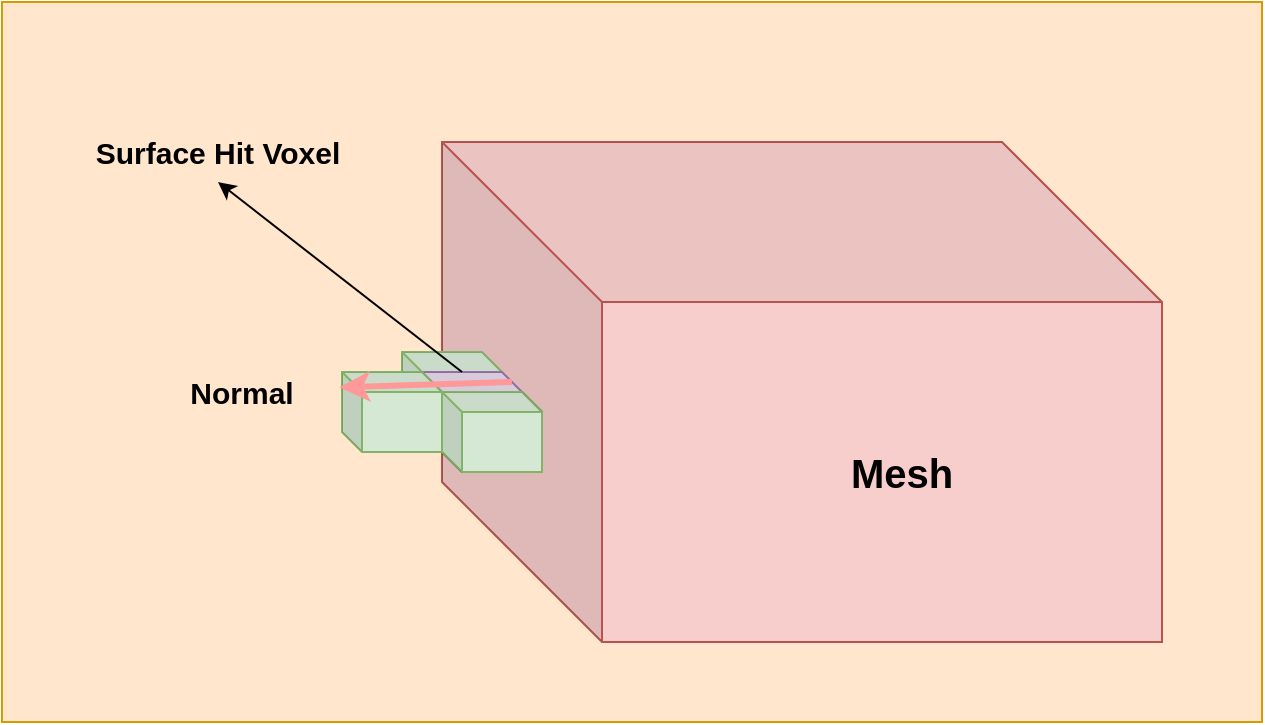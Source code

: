 <mxfile version="24.2.5" type="device">
  <diagram name="第 1 页" id="SsFmNWBRylDBSWi3VCQP">
    <mxGraphModel dx="2074" dy="1205" grid="1" gridSize="10" guides="1" tooltips="1" connect="1" arrows="1" fold="1" page="1" pageScale="1" pageWidth="827" pageHeight="1169" math="0" shadow="0">
      <root>
        <mxCell id="0" />
        <mxCell id="1" parent="0" />
        <mxCell id="v9XfCU0aPKug2swARkXn-10" value="" style="rounded=0;whiteSpace=wrap;html=1;fillColor=#ffe6cc;strokeColor=#d79b00;" vertex="1" parent="1">
          <mxGeometry x="330" y="340" width="630" height="360" as="geometry" />
        </mxCell>
        <mxCell id="v9XfCU0aPKug2swARkXn-1" value="" style="shape=cube;whiteSpace=wrap;html=1;boundedLbl=1;backgroundOutline=1;darkOpacity=0.05;darkOpacity2=0.1;size=80;fillColor=#f8cecc;strokeColor=#b85450;" vertex="1" parent="1">
          <mxGeometry x="550" y="410" width="360" height="250" as="geometry" />
        </mxCell>
        <mxCell id="v9XfCU0aPKug2swARkXn-2" value="" style="shape=cube;whiteSpace=wrap;html=1;boundedLbl=1;backgroundOutline=1;darkOpacity=0.05;darkOpacity2=0.1;size=10;fillColor=#d5e8d4;strokeColor=#82b366;" vertex="1" parent="1">
          <mxGeometry x="530" y="515" width="50" height="40" as="geometry" />
        </mxCell>
        <mxCell id="v9XfCU0aPKug2swARkXn-3" value="" style="shape=cube;whiteSpace=wrap;html=1;boundedLbl=1;backgroundOutline=1;darkOpacity=0.05;darkOpacity2=0.1;size=10;fillColor=#e1d5e7;strokeColor=#9673a6;" vertex="1" parent="1">
          <mxGeometry x="540" y="525" width="50" height="40" as="geometry" />
        </mxCell>
        <mxCell id="v9XfCU0aPKug2swARkXn-5" value="" style="shape=cube;whiteSpace=wrap;html=1;boundedLbl=1;backgroundOutline=1;darkOpacity=0.05;darkOpacity2=0.1;size=10;" vertex="1" parent="1">
          <mxGeometry x="550" y="535" width="50" height="40" as="geometry" />
        </mxCell>
        <mxCell id="v9XfCU0aPKug2swARkXn-6" value="" style="shape=cube;whiteSpace=wrap;html=1;boundedLbl=1;backgroundOutline=1;darkOpacity=0.05;darkOpacity2=0.1;size=10;fillColor=#d5e8d4;strokeColor=#82b366;" vertex="1" parent="1">
          <mxGeometry x="550" y="535" width="50" height="40" as="geometry" />
        </mxCell>
        <mxCell id="v9XfCU0aPKug2swARkXn-8" value="" style="shape=cube;whiteSpace=wrap;html=1;boundedLbl=1;backgroundOutline=1;darkOpacity=0.05;darkOpacity2=0.1;size=10;fillColor=#d5e8d4;strokeColor=#82b366;" vertex="1" parent="1">
          <mxGeometry x="500" y="525" width="50" height="40" as="geometry" />
        </mxCell>
        <mxCell id="v9XfCU0aPKug2swARkXn-11" value="&lt;b style=&quot;font-size: 20px;&quot;&gt;&lt;font style=&quot;font-size: 20px;&quot;&gt;Mesh&lt;/font&gt;&lt;/b&gt;" style="text;html=1;align=center;verticalAlign=middle;whiteSpace=wrap;rounded=0;fontSize=20;" vertex="1" parent="1">
          <mxGeometry x="720" y="550" width="120" height="50" as="geometry" />
        </mxCell>
        <mxCell id="v9XfCU0aPKug2swARkXn-12" value="" style="endArrow=classic;html=1;rounded=0;exitX=0;exitY=0;exitDx=20;exitDy=0;exitPerimeter=0;entryX=0.5;entryY=1;entryDx=0;entryDy=0;" edge="1" parent="1" source="v9XfCU0aPKug2swARkXn-3" target="v9XfCU0aPKug2swARkXn-14">
          <mxGeometry width="50" height="50" relative="1" as="geometry">
            <mxPoint x="390" y="640" as="sourcePoint" />
            <mxPoint x="120" y="510" as="targetPoint" />
          </mxGeometry>
        </mxCell>
        <mxCell id="v9XfCU0aPKug2swARkXn-14" value="Surface Hit Voxel" style="text;html=1;align=center;verticalAlign=middle;whiteSpace=wrap;rounded=0;fontSize=15;fontStyle=1" vertex="1" parent="1">
          <mxGeometry x="370" y="400" width="136" height="30" as="geometry" />
        </mxCell>
        <mxCell id="v9XfCU0aPKug2swARkXn-15" value="" style="endArrow=classic;html=1;rounded=0;entryX=-0.027;entryY=0.192;entryDx=0;entryDy=0;entryPerimeter=0;strokeWidth=3;strokeColor=#FF9999;exitX=0;exitY=0;exitDx=45;exitDy=5;exitPerimeter=0;" edge="1" parent="1" source="v9XfCU0aPKug2swARkXn-3" target="v9XfCU0aPKug2swARkXn-8">
          <mxGeometry width="50" height="50" relative="1" as="geometry">
            <mxPoint x="390" y="640" as="sourcePoint" />
            <mxPoint x="440" y="590" as="targetPoint" />
          </mxGeometry>
        </mxCell>
        <mxCell id="v9XfCU0aPKug2swARkXn-16" value="Normal" style="text;html=1;align=center;verticalAlign=middle;whiteSpace=wrap;rounded=0;fontSize=15;fontStyle=1" vertex="1" parent="1">
          <mxGeometry x="420" y="520" width="60" height="30" as="geometry" />
        </mxCell>
      </root>
    </mxGraphModel>
  </diagram>
</mxfile>
